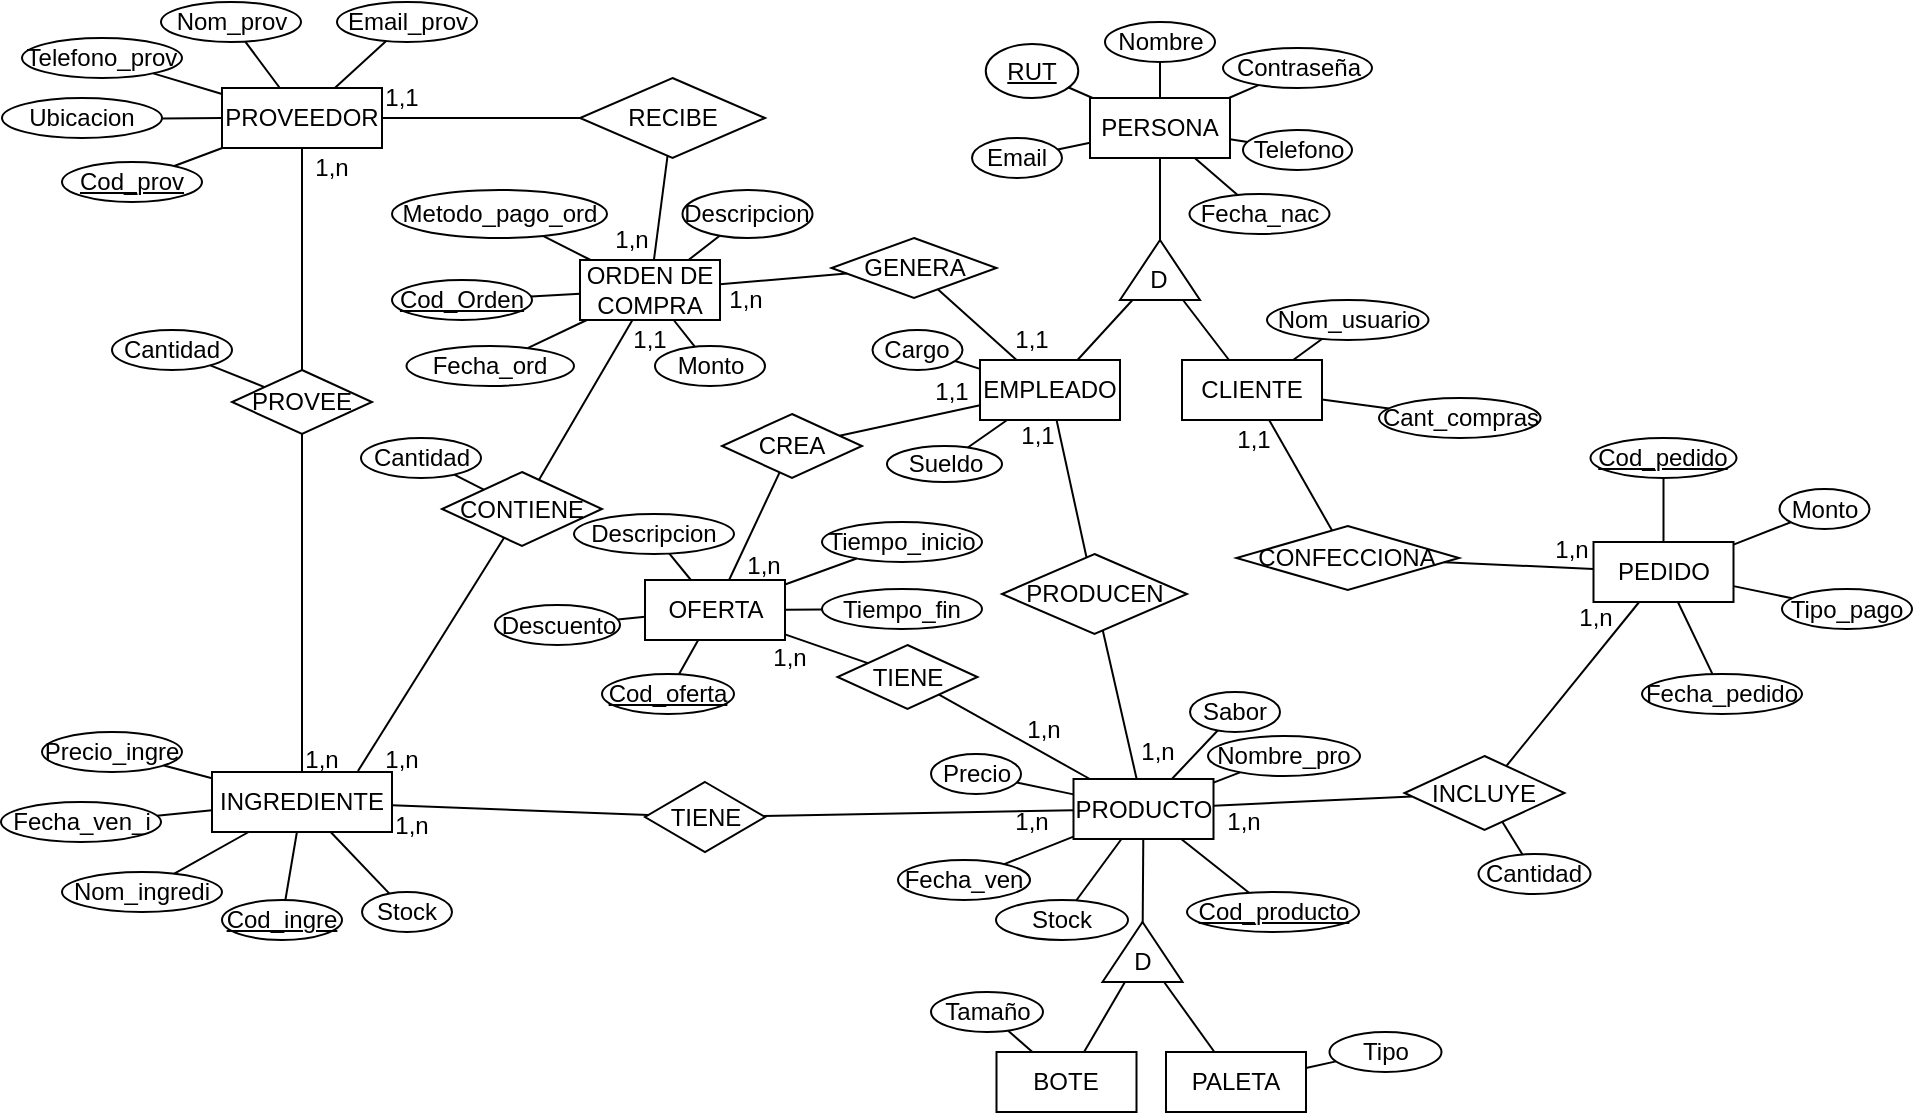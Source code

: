 <mxfile version="22.0.8" type="device">
  <diagram name="Página-1" id="zgUjxaNJ1sfy_vUU1lLM">
    <mxGraphModel dx="2501" dy="756" grid="1" gridSize="10" guides="1" tooltips="1" connect="1" arrows="1" fold="1" page="1" pageScale="1" pageWidth="827" pageHeight="1169" math="0" shadow="0">
      <root>
        <mxCell id="0" />
        <mxCell id="1" parent="0" />
        <mxCell id="R-REluBi3tKabkP6cz9y-1" value="PERSONA" style="whiteSpace=wrap;html=1;align=center;" parent="1" vertex="1">
          <mxGeometry x="414" y="248" width="70" height="30" as="geometry" />
        </mxCell>
        <mxCell id="R-REluBi3tKabkP6cz9y-2" value="EMPLEADO" style="whiteSpace=wrap;html=1;align=center;" parent="1" vertex="1">
          <mxGeometry x="359" y="379" width="70" height="30" as="geometry" />
        </mxCell>
        <mxCell id="R-REluBi3tKabkP6cz9y-3" value="CLIENTE" style="whiteSpace=wrap;html=1;align=center;" parent="1" vertex="1">
          <mxGeometry x="460" y="379" width="70" height="30" as="geometry" />
        </mxCell>
        <mxCell id="R-REluBi3tKabkP6cz9y-4" value="PRODUCTO" style="whiteSpace=wrap;html=1;align=center;" parent="1" vertex="1">
          <mxGeometry x="405.75" y="588.5" width="70" height="30" as="geometry" />
        </mxCell>
        <mxCell id="R-REluBi3tKabkP6cz9y-6" value="PROVEEDOR" style="whiteSpace=wrap;html=1;align=center;" parent="1" vertex="1">
          <mxGeometry x="-20" y="243" width="80" height="30" as="geometry" />
        </mxCell>
        <mxCell id="R-REluBi3tKabkP6cz9y-7" value="INGREDIENTE" style="whiteSpace=wrap;html=1;align=center;" parent="1" vertex="1">
          <mxGeometry x="-25" y="585" width="90" height="30" as="geometry" />
        </mxCell>
        <mxCell id="R-REluBi3tKabkP6cz9y-8" value="ORDEN DE COMPRA" style="whiteSpace=wrap;html=1;align=center;" parent="1" vertex="1">
          <mxGeometry x="159" y="329" width="70" height="30" as="geometry" />
        </mxCell>
        <mxCell id="R-REluBi3tKabkP6cz9y-9" value="PEDIDO" style="whiteSpace=wrap;html=1;align=center;" parent="1" vertex="1">
          <mxGeometry x="665.75" y="470" width="70" height="30" as="geometry" />
        </mxCell>
        <mxCell id="R-REluBi3tKabkP6cz9y-10" value="OFERTA" style="whiteSpace=wrap;html=1;align=center;" parent="1" vertex="1">
          <mxGeometry x="191.5" y="489" width="70" height="30" as="geometry" />
        </mxCell>
        <mxCell id="R-REluBi3tKabkP6cz9y-12" value="BOTE" style="whiteSpace=wrap;html=1;align=center;" parent="1" vertex="1">
          <mxGeometry x="367.25" y="725" width="70" height="30" as="geometry" />
        </mxCell>
        <mxCell id="R-REluBi3tKabkP6cz9y-13" value="PALETA" style="whiteSpace=wrap;html=1;align=center;" parent="1" vertex="1">
          <mxGeometry x="452" y="725" width="70" height="30" as="geometry" />
        </mxCell>
        <mxCell id="R-REluBi3tKabkP6cz9y-16" value="PRODUCEN" style="shape=rhombus;perimeter=rhombusPerimeter;whiteSpace=wrap;html=1;align=center;" parent="1" vertex="1">
          <mxGeometry x="370" y="476" width="92.5" height="40" as="geometry" />
        </mxCell>
        <mxCell id="R-REluBi3tKabkP6cz9y-17" value="" style="triangle;whiteSpace=wrap;html=1;rotation=-90;" parent="1" vertex="1">
          <mxGeometry x="434" y="314" width="30" height="40" as="geometry" />
        </mxCell>
        <mxCell id="R-REluBi3tKabkP6cz9y-18" value="D" style="text;html=1;align=center;verticalAlign=middle;resizable=0;points=[];autosize=1;strokeColor=none;fillColor=none;" parent="1" vertex="1">
          <mxGeometry x="433.25" y="324" width="30" height="30" as="geometry" />
        </mxCell>
        <mxCell id="R-REluBi3tKabkP6cz9y-20" value="" style="triangle;whiteSpace=wrap;html=1;rotation=-90;" parent="1" vertex="1">
          <mxGeometry x="425.25" y="655" width="30" height="40" as="geometry" />
        </mxCell>
        <mxCell id="R-REluBi3tKabkP6cz9y-21" value="D" style="text;html=1;align=center;verticalAlign=middle;resizable=0;points=[];autosize=1;strokeColor=none;fillColor=none;rotation=0;" parent="1" vertex="1">
          <mxGeometry x="425.25" y="665" width="30" height="30" as="geometry" />
        </mxCell>
        <mxCell id="R-REluBi3tKabkP6cz9y-23" value="PROVEE" style="shape=rhombus;perimeter=rhombusPerimeter;whiteSpace=wrap;html=1;align=center;" parent="1" vertex="1">
          <mxGeometry x="-15" y="384" width="70" height="32" as="geometry" />
        </mxCell>
        <mxCell id="R-REluBi3tKabkP6cz9y-24" value="TIENE" style="shape=rhombus;perimeter=rhombusPerimeter;whiteSpace=wrap;html=1;align=center;" parent="1" vertex="1">
          <mxGeometry x="191.5" y="590" width="60" height="35" as="geometry" />
        </mxCell>
        <mxCell id="R-REluBi3tKabkP6cz9y-25" value="RECIBE" style="shape=rhombus;perimeter=rhombusPerimeter;whiteSpace=wrap;html=1;align=center;" parent="1" vertex="1">
          <mxGeometry x="159" y="238" width="92.5" height="40" as="geometry" />
        </mxCell>
        <mxCell id="R-REluBi3tKabkP6cz9y-26" value="GENERA" style="shape=rhombus;perimeter=rhombusPerimeter;whiteSpace=wrap;html=1;align=center;" parent="1" vertex="1">
          <mxGeometry x="284.75" y="318" width="82.5" height="30" as="geometry" />
        </mxCell>
        <mxCell id="R-REluBi3tKabkP6cz9y-29" value="CONFECCIONA" style="shape=rhombus;perimeter=rhombusPerimeter;whiteSpace=wrap;html=1;align=center;" parent="1" vertex="1">
          <mxGeometry x="487.25" y="462" width="111.25" height="32" as="geometry" />
        </mxCell>
        <mxCell id="R-REluBi3tKabkP6cz9y-30" value="" style="endArrow=none;html=1;rounded=0;" parent="1" source="R-REluBi3tKabkP6cz9y-1" target="R-REluBi3tKabkP6cz9y-17" edge="1">
          <mxGeometry relative="1" as="geometry">
            <mxPoint x="419" y="509" as="sourcePoint" />
            <mxPoint x="449" y="309" as="targetPoint" />
          </mxGeometry>
        </mxCell>
        <mxCell id="R-REluBi3tKabkP6cz9y-31" value="" style="endArrow=none;html=1;rounded=0;" parent="1" source="R-REluBi3tKabkP6cz9y-17" target="R-REluBi3tKabkP6cz9y-2" edge="1">
          <mxGeometry relative="1" as="geometry">
            <mxPoint x="419" y="436" as="sourcePoint" />
            <mxPoint x="579" y="436" as="targetPoint" />
          </mxGeometry>
        </mxCell>
        <mxCell id="R-REluBi3tKabkP6cz9y-32" value="" style="endArrow=none;html=1;rounded=0;" parent="1" source="R-REluBi3tKabkP6cz9y-17" target="R-REluBi3tKabkP6cz9y-3" edge="1">
          <mxGeometry relative="1" as="geometry">
            <mxPoint x="419" y="436" as="sourcePoint" />
            <mxPoint x="579" y="436" as="targetPoint" />
          </mxGeometry>
        </mxCell>
        <mxCell id="R-REluBi3tKabkP6cz9y-33" value="" style="endArrow=none;html=1;rounded=0;" parent="1" source="R-REluBi3tKabkP6cz9y-2" target="R-REluBi3tKabkP6cz9y-16" edge="1">
          <mxGeometry relative="1" as="geometry">
            <mxPoint x="419" y="436" as="sourcePoint" />
            <mxPoint x="579" y="436" as="targetPoint" />
          </mxGeometry>
        </mxCell>
        <mxCell id="R-REluBi3tKabkP6cz9y-34" value="" style="endArrow=none;html=1;rounded=0;" parent="1" source="R-REluBi3tKabkP6cz9y-16" target="R-REluBi3tKabkP6cz9y-4" edge="1">
          <mxGeometry relative="1" as="geometry">
            <mxPoint x="419" y="436" as="sourcePoint" />
            <mxPoint x="579" y="436" as="targetPoint" />
          </mxGeometry>
        </mxCell>
        <mxCell id="R-REluBi3tKabkP6cz9y-37" value="" style="endArrow=none;html=1;rounded=0;" parent="1" source="R-REluBi3tKabkP6cz9y-24" target="R-REluBi3tKabkP6cz9y-4" edge="1">
          <mxGeometry relative="1" as="geometry">
            <mxPoint x="419" y="436" as="sourcePoint" />
            <mxPoint x="579" y="436" as="targetPoint" />
          </mxGeometry>
        </mxCell>
        <mxCell id="R-REluBi3tKabkP6cz9y-38" value="" style="endArrow=none;html=1;rounded=0;" parent="1" source="R-REluBi3tKabkP6cz9y-10" target="R-REluBi3tKabkP6cz9y-55" edge="1">
          <mxGeometry relative="1" as="geometry">
            <mxPoint x="419" y="436" as="sourcePoint" />
            <mxPoint x="319" y="496" as="targetPoint" />
          </mxGeometry>
        </mxCell>
        <mxCell id="R-REluBi3tKabkP6cz9y-39" value="" style="endArrow=none;html=1;rounded=0;" parent="1" source="R-REluBi3tKabkP6cz9y-10" target="R-REluBi3tKabkP6cz9y-56" edge="1">
          <mxGeometry relative="1" as="geometry">
            <mxPoint x="419" y="436" as="sourcePoint" />
            <mxPoint x="239" y="446" as="targetPoint" />
          </mxGeometry>
        </mxCell>
        <mxCell id="R-REluBi3tKabkP6cz9y-40" value="" style="endArrow=none;html=1;rounded=0;" parent="1" source="R-REluBi3tKabkP6cz9y-8" target="R-REluBi3tKabkP6cz9y-26" edge="1">
          <mxGeometry relative="1" as="geometry">
            <mxPoint x="419" y="436" as="sourcePoint" />
            <mxPoint x="579" y="436" as="targetPoint" />
          </mxGeometry>
        </mxCell>
        <mxCell id="R-REluBi3tKabkP6cz9y-41" value="CONTIENE" style="shape=rhombus;perimeter=rhombusPerimeter;whiteSpace=wrap;html=1;align=center;" parent="1" vertex="1">
          <mxGeometry x="90" y="435" width="80" height="37" as="geometry" />
        </mxCell>
        <mxCell id="R-REluBi3tKabkP6cz9y-42" value="" style="endArrow=none;html=1;rounded=0;" parent="1" source="R-REluBi3tKabkP6cz9y-8" target="R-REluBi3tKabkP6cz9y-41" edge="1">
          <mxGeometry relative="1" as="geometry">
            <mxPoint x="419" y="436" as="sourcePoint" />
            <mxPoint x="579" y="436" as="targetPoint" />
          </mxGeometry>
        </mxCell>
        <mxCell id="R-REluBi3tKabkP6cz9y-43" value="" style="endArrow=none;html=1;rounded=0;entryX=0.811;entryY=-0.016;entryDx=0;entryDy=0;entryPerimeter=0;" parent="1" source="R-REluBi3tKabkP6cz9y-41" target="R-REluBi3tKabkP6cz9y-7" edge="1">
          <mxGeometry relative="1" as="geometry">
            <mxPoint x="419" y="436" as="sourcePoint" />
            <mxPoint x="579" y="436" as="targetPoint" />
          </mxGeometry>
        </mxCell>
        <mxCell id="R-REluBi3tKabkP6cz9y-44" value="" style="endArrow=none;html=1;rounded=0;" parent="1" source="R-REluBi3tKabkP6cz9y-26" target="R-REluBi3tKabkP6cz9y-2" edge="1">
          <mxGeometry relative="1" as="geometry">
            <mxPoint x="419" y="436" as="sourcePoint" />
            <mxPoint x="579" y="436" as="targetPoint" />
          </mxGeometry>
        </mxCell>
        <mxCell id="R-REluBi3tKabkP6cz9y-45" value="" style="endArrow=none;html=1;rounded=0;" parent="1" source="R-REluBi3tKabkP6cz9y-25" target="R-REluBi3tKabkP6cz9y-8" edge="1">
          <mxGeometry relative="1" as="geometry">
            <mxPoint x="419" y="436" as="sourcePoint" />
            <mxPoint x="579" y="436" as="targetPoint" />
          </mxGeometry>
        </mxCell>
        <mxCell id="R-REluBi3tKabkP6cz9y-46" value="" style="endArrow=none;html=1;rounded=0;" parent="1" source="R-REluBi3tKabkP6cz9y-6" target="R-REluBi3tKabkP6cz9y-25" edge="1">
          <mxGeometry relative="1" as="geometry">
            <mxPoint x="419" y="459" as="sourcePoint" />
            <mxPoint x="579" y="459" as="targetPoint" />
          </mxGeometry>
        </mxCell>
        <mxCell id="R-REluBi3tKabkP6cz9y-47" value="" style="endArrow=none;html=1;rounded=0;" parent="1" source="R-REluBi3tKabkP6cz9y-6" target="R-REluBi3tKabkP6cz9y-23" edge="1">
          <mxGeometry relative="1" as="geometry">
            <mxPoint x="419" y="436" as="sourcePoint" />
            <mxPoint x="579" y="436" as="targetPoint" />
          </mxGeometry>
        </mxCell>
        <mxCell id="R-REluBi3tKabkP6cz9y-48" value="" style="endArrow=none;html=1;rounded=0;" parent="1" source="R-REluBi3tKabkP6cz9y-23" target="R-REluBi3tKabkP6cz9y-7" edge="1">
          <mxGeometry relative="1" as="geometry">
            <mxPoint x="419" y="436" as="sourcePoint" />
            <mxPoint x="579" y="436" as="targetPoint" />
          </mxGeometry>
        </mxCell>
        <mxCell id="R-REluBi3tKabkP6cz9y-49" value="" style="endArrow=none;html=1;rounded=0;" parent="1" source="R-REluBi3tKabkP6cz9y-3" target="R-REluBi3tKabkP6cz9y-29" edge="1">
          <mxGeometry relative="1" as="geometry">
            <mxPoint x="419" y="436" as="sourcePoint" />
            <mxPoint x="579" y="436" as="targetPoint" />
          </mxGeometry>
        </mxCell>
        <mxCell id="R-REluBi3tKabkP6cz9y-50" value="" style="endArrow=none;html=1;rounded=0;" parent="1" source="R-REluBi3tKabkP6cz9y-29" target="R-REluBi3tKabkP6cz9y-9" edge="1">
          <mxGeometry relative="1" as="geometry">
            <mxPoint x="640.004" y="482.038" as="sourcePoint" />
            <mxPoint x="355.36" y="525.5" as="targetPoint" />
          </mxGeometry>
        </mxCell>
        <mxCell id="R-REluBi3tKabkP6cz9y-51" value="" style="endArrow=none;html=1;rounded=0;" parent="1" source="R-REluBi3tKabkP6cz9y-4" target="R-REluBi3tKabkP6cz9y-20" edge="1">
          <mxGeometry relative="1" as="geometry">
            <mxPoint x="419" y="436" as="sourcePoint" />
            <mxPoint x="579" y="436" as="targetPoint" />
          </mxGeometry>
        </mxCell>
        <mxCell id="R-REluBi3tKabkP6cz9y-52" value="" style="endArrow=none;html=1;rounded=0;" parent="1" source="R-REluBi3tKabkP6cz9y-20" target="R-REluBi3tKabkP6cz9y-13" edge="1">
          <mxGeometry relative="1" as="geometry">
            <mxPoint x="360.25" y="573.5" as="sourcePoint" />
            <mxPoint x="520.25" y="573.5" as="targetPoint" />
          </mxGeometry>
        </mxCell>
        <mxCell id="R-REluBi3tKabkP6cz9y-53" value="" style="endArrow=none;html=1;rounded=0;" parent="1" source="R-REluBi3tKabkP6cz9y-20" target="R-REluBi3tKabkP6cz9y-12" edge="1">
          <mxGeometry relative="1" as="geometry">
            <mxPoint x="360.25" y="573.5" as="sourcePoint" />
            <mxPoint x="520.25" y="573.5" as="targetPoint" />
          </mxGeometry>
        </mxCell>
        <mxCell id="R-REluBi3tKabkP6cz9y-54" value="" style="endArrow=none;html=1;rounded=0;" parent="1" source="R-REluBi3tKabkP6cz9y-7" target="R-REluBi3tKabkP6cz9y-24" edge="1">
          <mxGeometry relative="1" as="geometry">
            <mxPoint x="419" y="436" as="sourcePoint" />
            <mxPoint x="579" y="436" as="targetPoint" />
          </mxGeometry>
        </mxCell>
        <mxCell id="R-REluBi3tKabkP6cz9y-55" value="TIENE" style="shape=rhombus;perimeter=rhombusPerimeter;whiteSpace=wrap;html=1;align=center;" parent="1" vertex="1">
          <mxGeometry x="287.75" y="521.5" width="70" height="32" as="geometry" />
        </mxCell>
        <mxCell id="R-REluBi3tKabkP6cz9y-56" value="CREA" style="shape=rhombus;perimeter=rhombusPerimeter;whiteSpace=wrap;html=1;align=center;" parent="1" vertex="1">
          <mxGeometry x="230" y="406" width="70" height="32" as="geometry" />
        </mxCell>
        <mxCell id="R-REluBi3tKabkP6cz9y-57" value="" style="endArrow=none;html=1;rounded=0;" parent="1" source="R-REluBi3tKabkP6cz9y-56" target="R-REluBi3tKabkP6cz9y-2" edge="1">
          <mxGeometry relative="1" as="geometry">
            <mxPoint x="419" y="436" as="sourcePoint" />
            <mxPoint x="579" y="436" as="targetPoint" />
          </mxGeometry>
        </mxCell>
        <mxCell id="R-REluBi3tKabkP6cz9y-58" value="" style="endArrow=none;html=1;rounded=0;" parent="1" source="R-REluBi3tKabkP6cz9y-4" target="R-REluBi3tKabkP6cz9y-55" edge="1">
          <mxGeometry relative="1" as="geometry">
            <mxPoint x="419" y="436" as="sourcePoint" />
            <mxPoint x="579" y="436" as="targetPoint" />
          </mxGeometry>
        </mxCell>
        <mxCell id="3KhrSTuzuj51lLv87r42-1" value="Contraseña" style="ellipse;whiteSpace=wrap;html=1;align=center;" parent="1" vertex="1">
          <mxGeometry x="480.5" y="223" width="74.5" height="20" as="geometry" />
        </mxCell>
        <mxCell id="3KhrSTuzuj51lLv87r42-2" value="Email" style="ellipse;whiteSpace=wrap;html=1;align=center;" parent="1" vertex="1">
          <mxGeometry x="355" y="268" width="45" height="20" as="geometry" />
        </mxCell>
        <mxCell id="3KhrSTuzuj51lLv87r42-4" value="Nombre" style="ellipse;whiteSpace=wrap;html=1;align=center;" parent="1" vertex="1">
          <mxGeometry x="421.5" y="210" width="55" height="20" as="geometry" />
        </mxCell>
        <mxCell id="3KhrSTuzuj51lLv87r42-5" value="Telefono" style="ellipse;whiteSpace=wrap;html=1;align=center;" parent="1" vertex="1">
          <mxGeometry x="490.5" y="264" width="54.5" height="20" as="geometry" />
        </mxCell>
        <mxCell id="3KhrSTuzuj51lLv87r42-6" value="Fecha_nac" style="ellipse;whiteSpace=wrap;html=1;align=center;" parent="1" vertex="1">
          <mxGeometry x="463.75" y="296" width="70" height="20" as="geometry" />
        </mxCell>
        <mxCell id="3KhrSTuzuj51lLv87r42-7" value="Cargo" style="ellipse;whiteSpace=wrap;html=1;align=center;" parent="1" vertex="1">
          <mxGeometry x="305.25" y="364" width="45" height="20" as="geometry" />
        </mxCell>
        <mxCell id="3KhrSTuzuj51lLv87r42-8" value="Sueldo" style="ellipse;whiteSpace=wrap;html=1;align=center;" parent="1" vertex="1">
          <mxGeometry x="312.5" y="422" width="57.5" height="18" as="geometry" />
        </mxCell>
        <mxCell id="3KhrSTuzuj51lLv87r42-9" value="Nom_usuario" style="ellipse;whiteSpace=wrap;html=1;align=center;" parent="1" vertex="1">
          <mxGeometry x="502.5" y="349" width="80.75" height="20" as="geometry" />
        </mxCell>
        <mxCell id="3KhrSTuzuj51lLv87r42-11" value="&lt;u&gt;Cod_pedido&lt;/u&gt;" style="ellipse;whiteSpace=wrap;html=1;align=center;" parent="1" vertex="1">
          <mxGeometry x="664.25" y="418" width="73" height="20" as="geometry" />
        </mxCell>
        <mxCell id="3KhrSTuzuj51lLv87r42-12" value="Monto" style="ellipse;whiteSpace=wrap;html=1;align=center;" parent="1" vertex="1">
          <mxGeometry x="758.75" y="443.5" width="45" height="20" as="geometry" />
        </mxCell>
        <mxCell id="3KhrSTuzuj51lLv87r42-14" value="Tipo_pago" style="ellipse;whiteSpace=wrap;html=1;align=center;" parent="1" vertex="1">
          <mxGeometry x="760" y="493.5" width="65" height="20" as="geometry" />
        </mxCell>
        <mxCell id="3KhrSTuzuj51lLv87r42-15" value="Fecha_pedido" style="ellipse;whiteSpace=wrap;html=1;align=center;" parent="1" vertex="1">
          <mxGeometry x="690" y="536" width="80" height="20" as="geometry" />
        </mxCell>
        <mxCell id="3KhrSTuzuj51lLv87r42-16" value="Precio" style="ellipse;whiteSpace=wrap;html=1;align=center;" parent="1" vertex="1">
          <mxGeometry x="334.5" y="576" width="45" height="20" as="geometry" />
        </mxCell>
        <mxCell id="3KhrSTuzuj51lLv87r42-17" value="Nombre_pro" style="ellipse;whiteSpace=wrap;html=1;align=center;" parent="1" vertex="1">
          <mxGeometry x="473" y="567" width="76" height="20" as="geometry" />
        </mxCell>
        <mxCell id="3KhrSTuzuj51lLv87r42-18" value="&lt;u&gt;Cod_producto&lt;/u&gt;" style="ellipse;whiteSpace=wrap;html=1;align=center;" parent="1" vertex="1">
          <mxGeometry x="462.5" y="645" width="86" height="20" as="geometry" />
        </mxCell>
        <mxCell id="3KhrSTuzuj51lLv87r42-19" value="Fecha_ven" style="ellipse;whiteSpace=wrap;html=1;align=center;" parent="1" vertex="1">
          <mxGeometry x="318" y="629" width="66" height="20" as="geometry" />
        </mxCell>
        <mxCell id="3KhrSTuzuj51lLv87r42-20" value="Sabor" style="ellipse;whiteSpace=wrap;html=1;align=center;" parent="1" vertex="1">
          <mxGeometry x="464" y="545" width="45" height="20" as="geometry" />
        </mxCell>
        <mxCell id="3KhrSTuzuj51lLv87r42-21" value="Nom_ingredi" style="ellipse;whiteSpace=wrap;html=1;align=center;" parent="1" vertex="1">
          <mxGeometry x="-100" y="635" width="80" height="20" as="geometry" />
        </mxCell>
        <mxCell id="3KhrSTuzuj51lLv87r42-22" value="Fecha_ven_i" style="ellipse;whiteSpace=wrap;html=1;align=center;" parent="1" vertex="1">
          <mxGeometry x="-130.5" y="600" width="80" height="20" as="geometry" />
        </mxCell>
        <mxCell id="3KhrSTuzuj51lLv87r42-24" value="Cantidad" style="ellipse;whiteSpace=wrap;html=1;align=center;" parent="1" vertex="1">
          <mxGeometry x="-75" y="364" width="60" height="20" as="geometry" />
        </mxCell>
        <mxCell id="3KhrSTuzuj51lLv87r42-26" value="&lt;u&gt;Cod_ingre&lt;/u&gt;" style="ellipse;whiteSpace=wrap;html=1;align=center;" parent="1" vertex="1">
          <mxGeometry x="-20" y="649" width="60" height="20" as="geometry" />
        </mxCell>
        <mxCell id="3KhrSTuzuj51lLv87r42-29" value="Nom_prov" style="ellipse;whiteSpace=wrap;html=1;align=center;" parent="1" vertex="1">
          <mxGeometry x="-50.5" y="200" width="70" height="20" as="geometry" />
        </mxCell>
        <mxCell id="3KhrSTuzuj51lLv87r42-30" value="&lt;u&gt;Cod_prov&lt;/u&gt;" style="ellipse;whiteSpace=wrap;html=1;align=center;" parent="1" vertex="1">
          <mxGeometry x="-100" y="280" width="70" height="20" as="geometry" />
        </mxCell>
        <mxCell id="3KhrSTuzuj51lLv87r42-31" value="Email_prov" style="ellipse;whiteSpace=wrap;html=1;align=center;" parent="1" vertex="1">
          <mxGeometry x="37.5" y="200" width="70" height="20" as="geometry" />
        </mxCell>
        <mxCell id="3KhrSTuzuj51lLv87r42-32" value="Telefono_prov" style="ellipse;whiteSpace=wrap;html=1;align=center;" parent="1" vertex="1">
          <mxGeometry x="-120" y="218" width="80" height="20" as="geometry" />
        </mxCell>
        <mxCell id="3KhrSTuzuj51lLv87r42-33" value="Monto" style="ellipse;whiteSpace=wrap;html=1;align=center;" parent="1" vertex="1">
          <mxGeometry x="196.5" y="372" width="55" height="20" as="geometry" />
        </mxCell>
        <mxCell id="3KhrSTuzuj51lLv87r42-34" value="&lt;u&gt;Cod_Orden&lt;/u&gt;" style="ellipse;whiteSpace=wrap;html=1;align=center;" parent="1" vertex="1">
          <mxGeometry x="65" y="339" width="70" height="20" as="geometry" />
        </mxCell>
        <mxCell id="3KhrSTuzuj51lLv87r42-35" value="Descripcion" style="ellipse;whiteSpace=wrap;html=1;align=center;" parent="1" vertex="1">
          <mxGeometry x="210.25" y="294" width="65" height="24" as="geometry" />
        </mxCell>
        <mxCell id="3KhrSTuzuj51lLv87r42-36" value="Metodo_pago_ord" style="ellipse;whiteSpace=wrap;html=1;align=center;" parent="1" vertex="1">
          <mxGeometry x="65" y="294" width="107.5" height="24" as="geometry" />
        </mxCell>
        <mxCell id="3KhrSTuzuj51lLv87r42-47" value="INCLUYE" style="shape=rhombus;perimeter=rhombusPerimeter;whiteSpace=wrap;html=1;align=center;" parent="1" vertex="1">
          <mxGeometry x="571.25" y="577" width="80" height="37" as="geometry" />
        </mxCell>
        <mxCell id="3KhrSTuzuj51lLv87r42-50" value="" style="endArrow=none;html=1;rounded=0;" parent="1" source="3KhrSTuzuj51lLv87r42-47" target="R-REluBi3tKabkP6cz9y-9" edge="1">
          <mxGeometry relative="1" as="geometry">
            <mxPoint x="295.75" y="419.5" as="sourcePoint" />
            <mxPoint x="455.75" y="419.5" as="targetPoint" />
          </mxGeometry>
        </mxCell>
        <mxCell id="qfRJTtdcElop29Q3h5f1-17" value="&lt;u&gt;Cod_oferta&lt;/u&gt;" style="ellipse;whiteSpace=wrap;html=1;align=center;" parent="1" vertex="1">
          <mxGeometry x="170" y="536" width="66" height="20" as="geometry" />
        </mxCell>
        <mxCell id="qfRJTtdcElop29Q3h5f1-19" value="Descuento" style="ellipse;whiteSpace=wrap;html=1;align=center;" parent="1" vertex="1">
          <mxGeometry x="116.5" y="501.5" width="62.5" height="20" as="geometry" />
        </mxCell>
        <mxCell id="qfRJTtdcElop29Q3h5f1-20" value="Tiempo_inicio" style="ellipse;whiteSpace=wrap;html=1;align=center;" parent="1" vertex="1">
          <mxGeometry x="280" y="460" width="80" height="20" as="geometry" />
        </mxCell>
        <mxCell id="qfRJTtdcElop29Q3h5f1-22" value="&lt;u&gt;RUT&lt;/u&gt;" style="ellipse;whiteSpace=wrap;html=1;align=center;" parent="1" vertex="1">
          <mxGeometry x="361.88" y="221" width="46.25" height="27" as="geometry" />
        </mxCell>
        <mxCell id="qfRJTtdcElop29Q3h5f1-23" value="1,n" style="text;html=1;strokeColor=none;fillColor=none;align=center;verticalAlign=middle;whiteSpace=wrap;rounded=0;" parent="1" vertex="1">
          <mxGeometry x="19.5" y="273" width="30" height="20" as="geometry" />
        </mxCell>
        <mxCell id="qfRJTtdcElop29Q3h5f1-24" value="1,n" style="text;html=1;strokeColor=none;fillColor=none;align=center;verticalAlign=middle;whiteSpace=wrap;rounded=0;" parent="1" vertex="1">
          <mxGeometry x="15" y="568.5" width="30" height="20" as="geometry" />
        </mxCell>
        <mxCell id="qfRJTtdcElop29Q3h5f1-25" value="1,n" style="text;html=1;strokeColor=none;fillColor=none;align=center;verticalAlign=middle;whiteSpace=wrap;rounded=0;" parent="1" vertex="1">
          <mxGeometry x="55" y="569" width="30" height="20" as="geometry" />
        </mxCell>
        <mxCell id="qfRJTtdcElop29Q3h5f1-26" value="1,1" style="text;html=1;strokeColor=none;fillColor=none;align=center;verticalAlign=middle;whiteSpace=wrap;rounded=0;" parent="1" vertex="1">
          <mxGeometry x="179" y="359" width="30" height="20" as="geometry" />
        </mxCell>
        <mxCell id="qfRJTtdcElop29Q3h5f1-27" value="1,n" style="text;html=1;strokeColor=none;fillColor=none;align=center;verticalAlign=middle;whiteSpace=wrap;rounded=0;" parent="1" vertex="1">
          <mxGeometry x="170" y="309" width="30" height="20" as="geometry" />
        </mxCell>
        <mxCell id="qfRJTtdcElop29Q3h5f1-28" value="1,1" style="text;html=1;strokeColor=none;fillColor=none;align=center;verticalAlign=middle;whiteSpace=wrap;rounded=0;" parent="1" vertex="1">
          <mxGeometry x="55" y="238" width="30" height="20" as="geometry" />
        </mxCell>
        <mxCell id="qfRJTtdcElop29Q3h5f1-29" value="1,n" style="text;html=1;strokeColor=none;fillColor=none;align=center;verticalAlign=middle;whiteSpace=wrap;rounded=0;" parent="1" vertex="1">
          <mxGeometry x="227" y="339" width="30" height="20" as="geometry" />
        </mxCell>
        <mxCell id="qfRJTtdcElop29Q3h5f1-30" value="1,1" style="text;html=1;strokeColor=none;fillColor=none;align=center;verticalAlign=middle;whiteSpace=wrap;rounded=0;" parent="1" vertex="1">
          <mxGeometry x="370" y="359" width="30" height="20" as="geometry" />
        </mxCell>
        <mxCell id="qfRJTtdcElop29Q3h5f1-31" value="1,1" style="text;html=1;strokeColor=none;fillColor=none;align=center;verticalAlign=middle;whiteSpace=wrap;rounded=0;" parent="1" vertex="1">
          <mxGeometry x="373.25" y="407" width="30" height="20" as="geometry" />
        </mxCell>
        <mxCell id="qfRJTtdcElop29Q3h5f1-32" value="1,n" style="text;html=1;strokeColor=none;fillColor=none;align=center;verticalAlign=middle;whiteSpace=wrap;rounded=0;" parent="1" vertex="1">
          <mxGeometry x="432.5" y="565" width="30" height="20" as="geometry" />
        </mxCell>
        <mxCell id="qfRJTtdcElop29Q3h5f1-33" value="1,n" style="text;html=1;strokeColor=none;fillColor=none;align=center;verticalAlign=middle;whiteSpace=wrap;rounded=0;" parent="1" vertex="1">
          <mxGeometry x="236" y="472" width="30" height="20" as="geometry" />
        </mxCell>
        <mxCell id="qfRJTtdcElop29Q3h5f1-34" value="1,1" style="text;html=1;strokeColor=none;fillColor=none;align=center;verticalAlign=middle;whiteSpace=wrap;rounded=0;" parent="1" vertex="1">
          <mxGeometry x="330" y="385" width="30" height="20" as="geometry" />
        </mxCell>
        <mxCell id="qfRJTtdcElop29Q3h5f1-35" value="1,n" style="text;html=1;strokeColor=none;fillColor=none;align=center;verticalAlign=middle;whiteSpace=wrap;rounded=0;" parent="1" vertex="1">
          <mxGeometry x="640" y="464" width="30" height="20" as="geometry" />
        </mxCell>
        <mxCell id="qfRJTtdcElop29Q3h5f1-36" value="1,1" style="text;html=1;strokeColor=none;fillColor=none;align=center;verticalAlign=middle;whiteSpace=wrap;rounded=0;" parent="1" vertex="1">
          <mxGeometry x="480.5" y="409" width="30" height="20" as="geometry" />
        </mxCell>
        <mxCell id="qfRJTtdcElop29Q3h5f1-37" value="1,n" style="text;html=1;strokeColor=none;fillColor=none;align=center;verticalAlign=middle;whiteSpace=wrap;rounded=0;" parent="1" vertex="1">
          <mxGeometry x="475.75" y="600" width="30" height="20" as="geometry" />
        </mxCell>
        <mxCell id="qfRJTtdcElop29Q3h5f1-38" value="1,n" style="text;html=1;strokeColor=none;fillColor=none;align=center;verticalAlign=middle;whiteSpace=wrap;rounded=0;" parent="1" vertex="1">
          <mxGeometry x="651.64" y="498" width="30" height="20" as="geometry" />
        </mxCell>
        <mxCell id="qfRJTtdcElop29Q3h5f1-42" value="" style="endArrow=none;html=1;rounded=0;" parent="1" source="3KhrSTuzuj51lLv87r42-22" target="R-REluBi3tKabkP6cz9y-7" edge="1">
          <mxGeometry relative="1" as="geometry">
            <mxPoint x="-20" y="630" as="sourcePoint" />
            <mxPoint x="140" y="630" as="targetPoint" />
          </mxGeometry>
        </mxCell>
        <mxCell id="qfRJTtdcElop29Q3h5f1-45" value="" style="endArrow=none;html=1;rounded=0;" parent="1" source="3KhrSTuzuj51lLv87r42-21" target="R-REluBi3tKabkP6cz9y-7" edge="1">
          <mxGeometry relative="1" as="geometry">
            <mxPoint x="-20" y="630" as="sourcePoint" />
            <mxPoint x="140" y="630" as="targetPoint" />
          </mxGeometry>
        </mxCell>
        <mxCell id="qfRJTtdcElop29Q3h5f1-46" value="" style="endArrow=none;html=1;rounded=0;" parent="1" source="R-REluBi3tKabkP6cz9y-7" target="3KhrSTuzuj51lLv87r42-26" edge="1">
          <mxGeometry relative="1" as="geometry">
            <mxPoint x="-20" y="630" as="sourcePoint" />
            <mxPoint x="140" y="630" as="targetPoint" />
          </mxGeometry>
        </mxCell>
        <mxCell id="qfRJTtdcElop29Q3h5f1-51" value="" style="endArrow=none;html=1;rounded=0;" parent="1" source="3KhrSTuzuj51lLv87r42-19" target="R-REluBi3tKabkP6cz9y-4" edge="1">
          <mxGeometry relative="1" as="geometry">
            <mxPoint x="280" y="710" as="sourcePoint" />
            <mxPoint x="440" y="710" as="targetPoint" />
          </mxGeometry>
        </mxCell>
        <mxCell id="qfRJTtdcElop29Q3h5f1-52" value="" style="endArrow=none;html=1;rounded=0;" parent="1" source="3KhrSTuzuj51lLv87r42-18" target="R-REluBi3tKabkP6cz9y-4" edge="1">
          <mxGeometry relative="1" as="geometry">
            <mxPoint x="280" y="710" as="sourcePoint" />
            <mxPoint x="440" y="710" as="targetPoint" />
          </mxGeometry>
        </mxCell>
        <mxCell id="qfRJTtdcElop29Q3h5f1-53" value="" style="endArrow=none;html=1;rounded=0;" parent="1" source="R-REluBi3tKabkP6cz9y-4" target="3KhrSTuzuj51lLv87r42-16" edge="1">
          <mxGeometry relative="1" as="geometry">
            <mxPoint x="280" y="710" as="sourcePoint" />
            <mxPoint x="440" y="710" as="targetPoint" />
          </mxGeometry>
        </mxCell>
        <mxCell id="qfRJTtdcElop29Q3h5f1-54" value="" style="endArrow=none;html=1;rounded=0;" parent="1" source="R-REluBi3tKabkP6cz9y-4" target="3KhrSTuzuj51lLv87r42-20" edge="1">
          <mxGeometry relative="1" as="geometry">
            <mxPoint x="280" y="710" as="sourcePoint" />
            <mxPoint x="440" y="710" as="targetPoint" />
          </mxGeometry>
        </mxCell>
        <mxCell id="qfRJTtdcElop29Q3h5f1-55" value="" style="endArrow=none;html=1;rounded=0;" parent="1" source="3KhrSTuzuj51lLv87r42-17" target="R-REluBi3tKabkP6cz9y-4" edge="1">
          <mxGeometry relative="1" as="geometry">
            <mxPoint x="280" y="710" as="sourcePoint" />
            <mxPoint x="440" y="710" as="targetPoint" />
          </mxGeometry>
        </mxCell>
        <mxCell id="qfRJTtdcElop29Q3h5f1-56" value="" style="endArrow=none;html=1;rounded=0;" parent="1" source="qfRJTtdcElop29Q3h5f1-17" target="R-REluBi3tKabkP6cz9y-10" edge="1">
          <mxGeometry relative="1" as="geometry">
            <mxPoint x="280" y="710" as="sourcePoint" />
            <mxPoint x="440" y="710" as="targetPoint" />
          </mxGeometry>
        </mxCell>
        <mxCell id="qfRJTtdcElop29Q3h5f1-57" value="" style="endArrow=none;html=1;rounded=0;" parent="1" source="qfRJTtdcElop29Q3h5f1-19" target="R-REluBi3tKabkP6cz9y-10" edge="1">
          <mxGeometry relative="1" as="geometry">
            <mxPoint x="250" y="600" as="sourcePoint" />
            <mxPoint x="410" y="600" as="targetPoint" />
          </mxGeometry>
        </mxCell>
        <mxCell id="qfRJTtdcElop29Q3h5f1-58" value="" style="endArrow=none;html=1;rounded=0;" parent="1" source="R-REluBi3tKabkP6cz9y-10" target="qfRJTtdcElop29Q3h5f1-20" edge="1">
          <mxGeometry relative="1" as="geometry">
            <mxPoint x="190" y="520" as="sourcePoint" />
            <mxPoint x="350" y="520" as="targetPoint" />
          </mxGeometry>
        </mxCell>
        <mxCell id="qfRJTtdcElop29Q3h5f1-59" value="" style="endArrow=none;html=1;rounded=0;" parent="1" source="3KhrSTuzuj51lLv87r42-36" target="R-REluBi3tKabkP6cz9y-8" edge="1">
          <mxGeometry relative="1" as="geometry">
            <mxPoint x="140" y="360" as="sourcePoint" />
            <mxPoint x="300" y="360" as="targetPoint" />
          </mxGeometry>
        </mxCell>
        <mxCell id="qfRJTtdcElop29Q3h5f1-60" value="" style="endArrow=none;html=1;rounded=0;" parent="1" source="3KhrSTuzuj51lLv87r42-34" target="R-REluBi3tKabkP6cz9y-8" edge="1">
          <mxGeometry relative="1" as="geometry">
            <mxPoint x="140" y="360" as="sourcePoint" />
            <mxPoint x="300" y="360" as="targetPoint" />
          </mxGeometry>
        </mxCell>
        <mxCell id="qfRJTtdcElop29Q3h5f1-61" value="" style="endArrow=none;html=1;rounded=0;" parent="1" source="3KhrSTuzuj51lLv87r42-35" target="R-REluBi3tKabkP6cz9y-8" edge="1">
          <mxGeometry relative="1" as="geometry">
            <mxPoint x="140" y="360" as="sourcePoint" />
            <mxPoint x="300" y="360" as="targetPoint" />
          </mxGeometry>
        </mxCell>
        <mxCell id="qfRJTtdcElop29Q3h5f1-62" value="" style="endArrow=none;html=1;rounded=0;" parent="1" source="3KhrSTuzuj51lLv87r42-33" target="R-REluBi3tKabkP6cz9y-8" edge="1">
          <mxGeometry relative="1" as="geometry">
            <mxPoint x="140" y="360" as="sourcePoint" />
            <mxPoint x="300" y="360" as="targetPoint" />
          </mxGeometry>
        </mxCell>
        <mxCell id="qfRJTtdcElop29Q3h5f1-63" value="" style="endArrow=none;html=1;rounded=0;" parent="1" source="3KhrSTuzuj51lLv87r42-7" target="R-REluBi3tKabkP6cz9y-2" edge="1">
          <mxGeometry relative="1" as="geometry">
            <mxPoint x="250" y="390" as="sourcePoint" />
            <mxPoint x="410" y="390" as="targetPoint" />
          </mxGeometry>
        </mxCell>
        <mxCell id="qfRJTtdcElop29Q3h5f1-64" value="" style="endArrow=none;html=1;rounded=0;" parent="1" source="R-REluBi3tKabkP6cz9y-2" target="3KhrSTuzuj51lLv87r42-8" edge="1">
          <mxGeometry relative="1" as="geometry">
            <mxPoint x="250" y="390" as="sourcePoint" />
            <mxPoint x="410" y="390" as="targetPoint" />
          </mxGeometry>
        </mxCell>
        <mxCell id="qfRJTtdcElop29Q3h5f1-65" value="" style="endArrow=none;html=1;rounded=0;" parent="1" source="R-REluBi3tKabkP6cz9y-3" target="3KhrSTuzuj51lLv87r42-9" edge="1">
          <mxGeometry relative="1" as="geometry">
            <mxPoint x="250" y="390" as="sourcePoint" />
            <mxPoint x="410" y="390" as="targetPoint" />
          </mxGeometry>
        </mxCell>
        <mxCell id="qfRJTtdcElop29Q3h5f1-67" value="" style="endArrow=none;html=1;rounded=0;" parent="1" source="3KhrSTuzuj51lLv87r42-15" target="R-REluBi3tKabkP6cz9y-9" edge="1">
          <mxGeometry relative="1" as="geometry">
            <mxPoint x="508.75" y="500" as="sourcePoint" />
            <mxPoint x="668.75" y="500" as="targetPoint" />
          </mxGeometry>
        </mxCell>
        <mxCell id="qfRJTtdcElop29Q3h5f1-68" value="" style="endArrow=none;html=1;rounded=0;" parent="1" source="3KhrSTuzuj51lLv87r42-11" target="R-REluBi3tKabkP6cz9y-9" edge="1">
          <mxGeometry relative="1" as="geometry">
            <mxPoint x="508.75" y="500" as="sourcePoint" />
            <mxPoint x="668.75" y="500" as="targetPoint" />
          </mxGeometry>
        </mxCell>
        <mxCell id="qfRJTtdcElop29Q3h5f1-69" value="" style="endArrow=none;html=1;rounded=0;" parent="1" source="3KhrSTuzuj51lLv87r42-14" target="R-REluBi3tKabkP6cz9y-9" edge="1">
          <mxGeometry relative="1" as="geometry">
            <mxPoint x="508.75" y="500" as="sourcePoint" />
            <mxPoint x="668.75" y="500" as="targetPoint" />
          </mxGeometry>
        </mxCell>
        <mxCell id="qfRJTtdcElop29Q3h5f1-71" value="" style="endArrow=none;html=1;rounded=0;" parent="1" source="R-REluBi3tKabkP6cz9y-9" target="3KhrSTuzuj51lLv87r42-12" edge="1">
          <mxGeometry relative="1" as="geometry">
            <mxPoint x="508.75" y="500" as="sourcePoint" />
            <mxPoint x="668.75" y="500" as="targetPoint" />
          </mxGeometry>
        </mxCell>
        <mxCell id="qfRJTtdcElop29Q3h5f1-72" value="" style="endArrow=none;html=1;rounded=0;" parent="1" source="R-REluBi3tKabkP6cz9y-1" target="3KhrSTuzuj51lLv87r42-2" edge="1">
          <mxGeometry relative="1" as="geometry">
            <mxPoint x="420" y="283" as="sourcePoint" />
            <mxPoint x="580" y="283" as="targetPoint" />
          </mxGeometry>
        </mxCell>
        <mxCell id="qfRJTtdcElop29Q3h5f1-73" value="" style="endArrow=none;html=1;rounded=0;" parent="1" source="qfRJTtdcElop29Q3h5f1-22" target="R-REluBi3tKabkP6cz9y-1" edge="1">
          <mxGeometry relative="1" as="geometry">
            <mxPoint x="420" y="283" as="sourcePoint" />
            <mxPoint x="580" y="283" as="targetPoint" />
          </mxGeometry>
        </mxCell>
        <mxCell id="qfRJTtdcElop29Q3h5f1-75" value="" style="endArrow=none;html=1;rounded=0;" parent="1" source="R-REluBi3tKabkP6cz9y-1" target="3KhrSTuzuj51lLv87r42-4" edge="1">
          <mxGeometry relative="1" as="geometry">
            <mxPoint x="420" y="283" as="sourcePoint" />
            <mxPoint x="580" y="283" as="targetPoint" />
          </mxGeometry>
        </mxCell>
        <mxCell id="qfRJTtdcElop29Q3h5f1-76" value="" style="endArrow=none;html=1;rounded=0;" parent="1" source="R-REluBi3tKabkP6cz9y-1" target="3KhrSTuzuj51lLv87r42-6" edge="1">
          <mxGeometry relative="1" as="geometry">
            <mxPoint x="420" y="283" as="sourcePoint" />
            <mxPoint x="580" y="283" as="targetPoint" />
          </mxGeometry>
        </mxCell>
        <mxCell id="qfRJTtdcElop29Q3h5f1-77" value="" style="endArrow=none;html=1;rounded=0;" parent="1" source="R-REluBi3tKabkP6cz9y-1" target="3KhrSTuzuj51lLv87r42-5" edge="1">
          <mxGeometry relative="1" as="geometry">
            <mxPoint x="420" y="283" as="sourcePoint" />
            <mxPoint x="580" y="283" as="targetPoint" />
          </mxGeometry>
        </mxCell>
        <mxCell id="qfRJTtdcElop29Q3h5f1-78" value="" style="endArrow=none;html=1;rounded=0;" parent="1" source="R-REluBi3tKabkP6cz9y-1" target="3KhrSTuzuj51lLv87r42-1" edge="1">
          <mxGeometry relative="1" as="geometry">
            <mxPoint x="420" y="283" as="sourcePoint" />
            <mxPoint x="580" y="283" as="targetPoint" />
          </mxGeometry>
        </mxCell>
        <mxCell id="qfRJTtdcElop29Q3h5f1-79" value="Cantidad" style="ellipse;whiteSpace=wrap;html=1;align=center;" parent="1" vertex="1">
          <mxGeometry x="608.25" y="626" width="56" height="20" as="geometry" />
        </mxCell>
        <mxCell id="qfRJTtdcElop29Q3h5f1-80" value="" style="endArrow=none;html=1;rounded=0;" parent="1" source="qfRJTtdcElop29Q3h5f1-79" target="3KhrSTuzuj51lLv87r42-47" edge="1">
          <mxGeometry relative="1" as="geometry">
            <mxPoint x="378.38" y="608" as="sourcePoint" />
            <mxPoint x="538.38" y="608" as="targetPoint" />
          </mxGeometry>
        </mxCell>
        <mxCell id="qfRJTtdcElop29Q3h5f1-81" value="" style="endArrow=none;html=1;rounded=0;" parent="1" source="3KhrSTuzuj51lLv87r42-24" target="R-REluBi3tKabkP6cz9y-23" edge="1">
          <mxGeometry relative="1" as="geometry">
            <mxPoint x="130" y="470" as="sourcePoint" />
            <mxPoint x="290" y="470" as="targetPoint" />
          </mxGeometry>
        </mxCell>
        <mxCell id="qfRJTtdcElop29Q3h5f1-82" value="" style="endArrow=none;html=1;rounded=0;" parent="1" source="qfRJTtdcElop29Q3h5f1-83" target="R-REluBi3tKabkP6cz9y-41" edge="1">
          <mxGeometry relative="1" as="geometry">
            <mxPoint x="130" y="470" as="sourcePoint" />
            <mxPoint x="290" y="470" as="targetPoint" />
          </mxGeometry>
        </mxCell>
        <mxCell id="qfRJTtdcElop29Q3h5f1-83" value="Cantidad" style="ellipse;whiteSpace=wrap;html=1;align=center;" parent="1" vertex="1">
          <mxGeometry x="49.5" y="418" width="60" height="20" as="geometry" />
        </mxCell>
        <mxCell id="qfRJTtdcElop29Q3h5f1-84" value="Tamaño" style="ellipse;whiteSpace=wrap;html=1;align=center;" parent="1" vertex="1">
          <mxGeometry x="334.5" y="695" width="56" height="20" as="geometry" />
        </mxCell>
        <mxCell id="qfRJTtdcElop29Q3h5f1-85" value="" style="endArrow=none;html=1;rounded=0;" parent="1" source="qfRJTtdcElop29Q3h5f1-84" target="R-REluBi3tKabkP6cz9y-12" edge="1">
          <mxGeometry relative="1" as="geometry">
            <mxPoint x="442" y="670" as="sourcePoint" />
            <mxPoint x="602" y="670" as="targetPoint" />
          </mxGeometry>
        </mxCell>
        <mxCell id="qfRJTtdcElop29Q3h5f1-86" value="Tipo" style="ellipse;whiteSpace=wrap;html=1;align=center;" parent="1" vertex="1">
          <mxGeometry x="533.75" y="715" width="56" height="20" as="geometry" />
        </mxCell>
        <mxCell id="qfRJTtdcElop29Q3h5f1-87" value="" style="endArrow=none;html=1;rounded=0;" parent="1" source="qfRJTtdcElop29Q3h5f1-86" target="R-REluBi3tKabkP6cz9y-13" edge="1">
          <mxGeometry relative="1" as="geometry">
            <mxPoint x="272" y="660" as="sourcePoint" />
            <mxPoint x="432" y="660" as="targetPoint" />
          </mxGeometry>
        </mxCell>
        <mxCell id="qfRJTtdcElop29Q3h5f1-88" value="Stock" style="ellipse;whiteSpace=wrap;html=1;align=center;" parent="1" vertex="1">
          <mxGeometry x="367" y="649" width="66" height="20" as="geometry" />
        </mxCell>
        <mxCell id="qfRJTtdcElop29Q3h5f1-89" value="" style="endArrow=none;html=1;rounded=0;" parent="1" source="qfRJTtdcElop29Q3h5f1-88" target="R-REluBi3tKabkP6cz9y-4" edge="1">
          <mxGeometry relative="1" as="geometry">
            <mxPoint x="130" y="640" as="sourcePoint" />
            <mxPoint x="290" y="640" as="targetPoint" />
          </mxGeometry>
        </mxCell>
        <mxCell id="qfRJTtdcElop29Q3h5f1-112" value="" style="endArrow=none;html=1;rounded=0;" parent="1" source="3KhrSTuzuj51lLv87r42-29" target="R-REluBi3tKabkP6cz9y-6" edge="1">
          <mxGeometry relative="1" as="geometry">
            <mxPoint x="140" y="293" as="sourcePoint" />
            <mxPoint x="300" y="293" as="targetPoint" />
          </mxGeometry>
        </mxCell>
        <mxCell id="qfRJTtdcElop29Q3h5f1-113" value="" style="endArrow=none;html=1;rounded=0;" parent="1" source="3KhrSTuzuj51lLv87r42-32" target="R-REluBi3tKabkP6cz9y-6" edge="1">
          <mxGeometry relative="1" as="geometry">
            <mxPoint x="140" y="293" as="sourcePoint" />
            <mxPoint x="300" y="293" as="targetPoint" />
          </mxGeometry>
        </mxCell>
        <mxCell id="qfRJTtdcElop29Q3h5f1-114" value="" style="endArrow=none;html=1;rounded=0;" parent="1" source="3KhrSTuzuj51lLv87r42-30" target="R-REluBi3tKabkP6cz9y-6" edge="1">
          <mxGeometry relative="1" as="geometry">
            <mxPoint x="140" y="293" as="sourcePoint" />
            <mxPoint x="300" y="293" as="targetPoint" />
          </mxGeometry>
        </mxCell>
        <mxCell id="qfRJTtdcElop29Q3h5f1-115" value="" style="endArrow=none;html=1;rounded=0;" parent="1" source="3KhrSTuzuj51lLv87r42-31" target="R-REluBi3tKabkP6cz9y-6" edge="1">
          <mxGeometry relative="1" as="geometry">
            <mxPoint x="140" y="293" as="sourcePoint" />
            <mxPoint x="300" y="293" as="targetPoint" />
          </mxGeometry>
        </mxCell>
        <mxCell id="qfRJTtdcElop29Q3h5f1-116" value="Descripcion" style="ellipse;whiteSpace=wrap;html=1;align=center;" parent="1" vertex="1">
          <mxGeometry x="156" y="456" width="80" height="20" as="geometry" />
        </mxCell>
        <mxCell id="qfRJTtdcElop29Q3h5f1-117" value="" style="endArrow=none;html=1;rounded=0;" parent="1" source="qfRJTtdcElop29Q3h5f1-116" target="R-REluBi3tKabkP6cz9y-10" edge="1">
          <mxGeometry relative="1" as="geometry">
            <mxPoint x="240" y="440" as="sourcePoint" />
            <mxPoint x="400" y="440" as="targetPoint" />
          </mxGeometry>
        </mxCell>
        <mxCell id="qfRJTtdcElop29Q3h5f1-118" value="Tiempo_fin" style="ellipse;whiteSpace=wrap;html=1;align=center;" parent="1" vertex="1">
          <mxGeometry x="280" y="493.5" width="80" height="20" as="geometry" />
        </mxCell>
        <mxCell id="qfRJTtdcElop29Q3h5f1-119" value="" style="endArrow=none;html=1;rounded=0;" parent="1" source="R-REluBi3tKabkP6cz9y-10" target="qfRJTtdcElop29Q3h5f1-118" edge="1">
          <mxGeometry relative="1" as="geometry">
            <mxPoint x="240" y="440" as="sourcePoint" />
            <mxPoint x="400" y="440" as="targetPoint" />
          </mxGeometry>
        </mxCell>
        <mxCell id="qfRJTtdcElop29Q3h5f1-120" value="1,n" style="text;html=1;strokeColor=none;fillColor=none;align=center;verticalAlign=middle;whiteSpace=wrap;rounded=0;" parent="1" vertex="1">
          <mxGeometry x="60" y="601.5" width="30" height="20" as="geometry" />
        </mxCell>
        <mxCell id="qfRJTtdcElop29Q3h5f1-121" value="1,n" style="text;html=1;strokeColor=none;fillColor=none;align=center;verticalAlign=middle;whiteSpace=wrap;rounded=0;" parent="1" vertex="1">
          <mxGeometry x="370" y="600" width="30" height="20" as="geometry" />
        </mxCell>
        <mxCell id="qfRJTtdcElop29Q3h5f1-122" value="1,n" style="text;html=1;strokeColor=none;fillColor=none;align=center;verticalAlign=middle;whiteSpace=wrap;rounded=0;" parent="1" vertex="1">
          <mxGeometry x="249" y="518" width="30" height="20" as="geometry" />
        </mxCell>
        <mxCell id="qfRJTtdcElop29Q3h5f1-123" value="1,n" style="text;html=1;strokeColor=none;fillColor=none;align=center;verticalAlign=middle;whiteSpace=wrap;rounded=0;" parent="1" vertex="1">
          <mxGeometry x="375.75" y="553.5" width="30" height="20" as="geometry" />
        </mxCell>
        <mxCell id="qfRJTtdcElop29Q3h5f1-126" value="Stock" style="ellipse;whiteSpace=wrap;html=1;align=center;" parent="1" vertex="1">
          <mxGeometry x="50" y="645" width="45" height="20" as="geometry" />
        </mxCell>
        <mxCell id="qfRJTtdcElop29Q3h5f1-127" value="" style="endArrow=none;html=1;rounded=0;" parent="1" source="R-REluBi3tKabkP6cz9y-7" target="qfRJTtdcElop29Q3h5f1-126" edge="1">
          <mxGeometry relative="1" as="geometry">
            <mxPoint x="150" y="540" as="sourcePoint" />
            <mxPoint x="310" y="540" as="targetPoint" />
          </mxGeometry>
        </mxCell>
        <mxCell id="qfRJTtdcElop29Q3h5f1-128" value="Precio_ingre" style="ellipse;whiteSpace=wrap;html=1;align=center;" parent="1" vertex="1">
          <mxGeometry x="-110" y="565" width="70" height="20" as="geometry" />
        </mxCell>
        <mxCell id="qfRJTtdcElop29Q3h5f1-129" value="" style="endArrow=none;html=1;rounded=0;" parent="1" source="qfRJTtdcElop29Q3h5f1-128" target="R-REluBi3tKabkP6cz9y-7" edge="1">
          <mxGeometry relative="1" as="geometry">
            <mxPoint x="150" y="540" as="sourcePoint" />
            <mxPoint x="310" y="540" as="targetPoint" />
          </mxGeometry>
        </mxCell>
        <mxCell id="qfRJTtdcElop29Q3h5f1-132" value="Cant_compras" style="ellipse;whiteSpace=wrap;html=1;align=center;" parent="1" vertex="1">
          <mxGeometry x="558.5" y="398" width="80.75" height="20" as="geometry" />
        </mxCell>
        <mxCell id="qfRJTtdcElop29Q3h5f1-133" value="" style="endArrow=none;html=1;rounded=0;" parent="1" source="R-REluBi3tKabkP6cz9y-3" target="qfRJTtdcElop29Q3h5f1-132" edge="1">
          <mxGeometry relative="1" as="geometry">
            <mxPoint x="420" y="470" as="sourcePoint" />
            <mxPoint x="580" y="470" as="targetPoint" />
          </mxGeometry>
        </mxCell>
        <mxCell id="qfRJTtdcElop29Q3h5f1-136" value="Ubicacion" style="ellipse;whiteSpace=wrap;html=1;align=center;" parent="1" vertex="1">
          <mxGeometry x="-130" y="248" width="80" height="20" as="geometry" />
        </mxCell>
        <mxCell id="qfRJTtdcElop29Q3h5f1-138" value="" style="endArrow=none;html=1;rounded=0;" parent="1" source="qfRJTtdcElop29Q3h5f1-136" target="R-REluBi3tKabkP6cz9y-6" edge="1">
          <mxGeometry relative="1" as="geometry">
            <mxPoint x="420" y="503" as="sourcePoint" />
            <mxPoint x="580" y="503" as="targetPoint" />
          </mxGeometry>
        </mxCell>
        <mxCell id="qfRJTtdcElop29Q3h5f1-145" value="Fecha_ord" style="ellipse;whiteSpace=wrap;html=1;align=center;" parent="1" vertex="1">
          <mxGeometry x="72.25" y="372" width="83.75" height="20" as="geometry" />
        </mxCell>
        <mxCell id="qfRJTtdcElop29Q3h5f1-147" value="" style="endArrow=none;html=1;rounded=0;" parent="1" source="R-REluBi3tKabkP6cz9y-8" target="qfRJTtdcElop29Q3h5f1-145" edge="1">
          <mxGeometry relative="1" as="geometry">
            <mxPoint x="300" y="450" as="sourcePoint" />
            <mxPoint x="460" y="450" as="targetPoint" />
          </mxGeometry>
        </mxCell>
        <mxCell id="P4dxirst5hwJM_ejnUYU-3" value="" style="endArrow=none;html=1;rounded=0;" parent="1" source="R-REluBi3tKabkP6cz9y-4" target="3KhrSTuzuj51lLv87r42-47" edge="1">
          <mxGeometry relative="1" as="geometry">
            <mxPoint x="350" y="520" as="sourcePoint" />
            <mxPoint x="510" y="520" as="targetPoint" />
          </mxGeometry>
        </mxCell>
      </root>
    </mxGraphModel>
  </diagram>
</mxfile>
